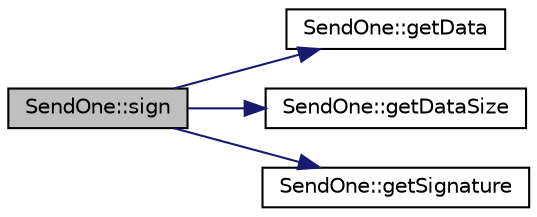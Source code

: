 digraph "SendOne::sign"
{
  edge [fontname="Helvetica",fontsize="10",labelfontname="Helvetica",labelfontsize="10"];
  node [fontname="Helvetica",fontsize="10",shape=record];
  rankdir="LR";
  Node12 [label="SendOne::sign",height=0.2,width=0.4,color="black", fillcolor="grey75", style="filled", fontcolor="black"];
  Node12 -> Node13 [color="midnightblue",fontsize="10",style="solid",fontname="Helvetica"];
  Node13 [label="SendOne::getData",height=0.2,width=0.4,color="black", fillcolor="white", style="filled",URL="$class_send_one.html#a8c211f53b27a11218d5f68d8d653ba90",tooltip="Get pointer to command data structure. "];
  Node12 -> Node14 [color="midnightblue",fontsize="10",style="solid",fontname="Helvetica"];
  Node14 [label="SendOne::getDataSize",height=0.2,width=0.4,color="black", fillcolor="white", style="filled",URL="$class_send_one.html#a3f0ef1adb8f35569344a2fc67702ebaa",tooltip="Get data struct size. Without signature. "];
  Node12 -> Node15 [color="midnightblue",fontsize="10",style="solid",fontname="Helvetica"];
  Node15 [label="SendOne::getSignature",height=0.2,width=0.4,color="black", fillcolor="white", style="filled",URL="$class_send_one.html#a3b0310db72676418bb29cfdc602bfeba",tooltip="Get pointer to signature data. "];
}
